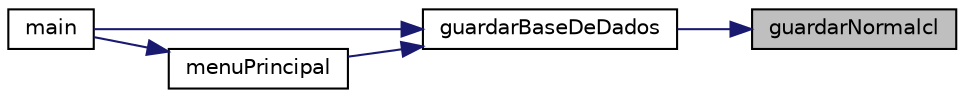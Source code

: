 digraph "guardarNormalcl"
{
 // LATEX_PDF_SIZE
  edge [fontname="Helvetica",fontsize="10",labelfontname="Helvetica",labelfontsize="10"];
  node [fontname="Helvetica",fontsize="10",shape=record];
  rankdir="RL";
  Node1 [label="guardarNormalcl",height=0.2,width=0.4,color="black", fillcolor="grey75", style="filled", fontcolor="black",tooltip="Função que envia dados para o ficheiro txt."];
  Node1 -> Node2 [dir="back",color="midnightblue",fontsize="10",style="solid"];
  Node2 [label="guardarBaseDeDados",height=0.2,width=0.4,color="black", fillcolor="white", style="filled",URL="$Cliente_8c.html#adc66ae3dcedcc9ef1ff104db8372b5a3",tooltip="Guarda as variaveis num ficheiro txt."];
  Node2 -> Node3 [dir="back",color="midnightblue",fontsize="10",style="solid"];
  Node3 [label="main",height=0.2,width=0.4,color="black", fillcolor="white", style="filled",URL="$main_8c.html#a0ddf1224851353fc92bfbff6f499fa97",tooltip="Função principal que vai correr outras funções como (Ler base de dados / Menu Principal / Guardar Bas..."];
  Node2 -> Node4 [dir="back",color="midnightblue",fontsize="10",style="solid"];
  Node4 [label="menuPrincipal",height=0.2,width=0.4,color="black", fillcolor="white", style="filled",URL="$ListaLigada_8c.html#a0bb74a8b4a29008967c6d101ddd60701",tooltip="Função que imprime o menu do programa."];
  Node4 -> Node3 [dir="back",color="midnightblue",fontsize="10",style="solid"];
}
